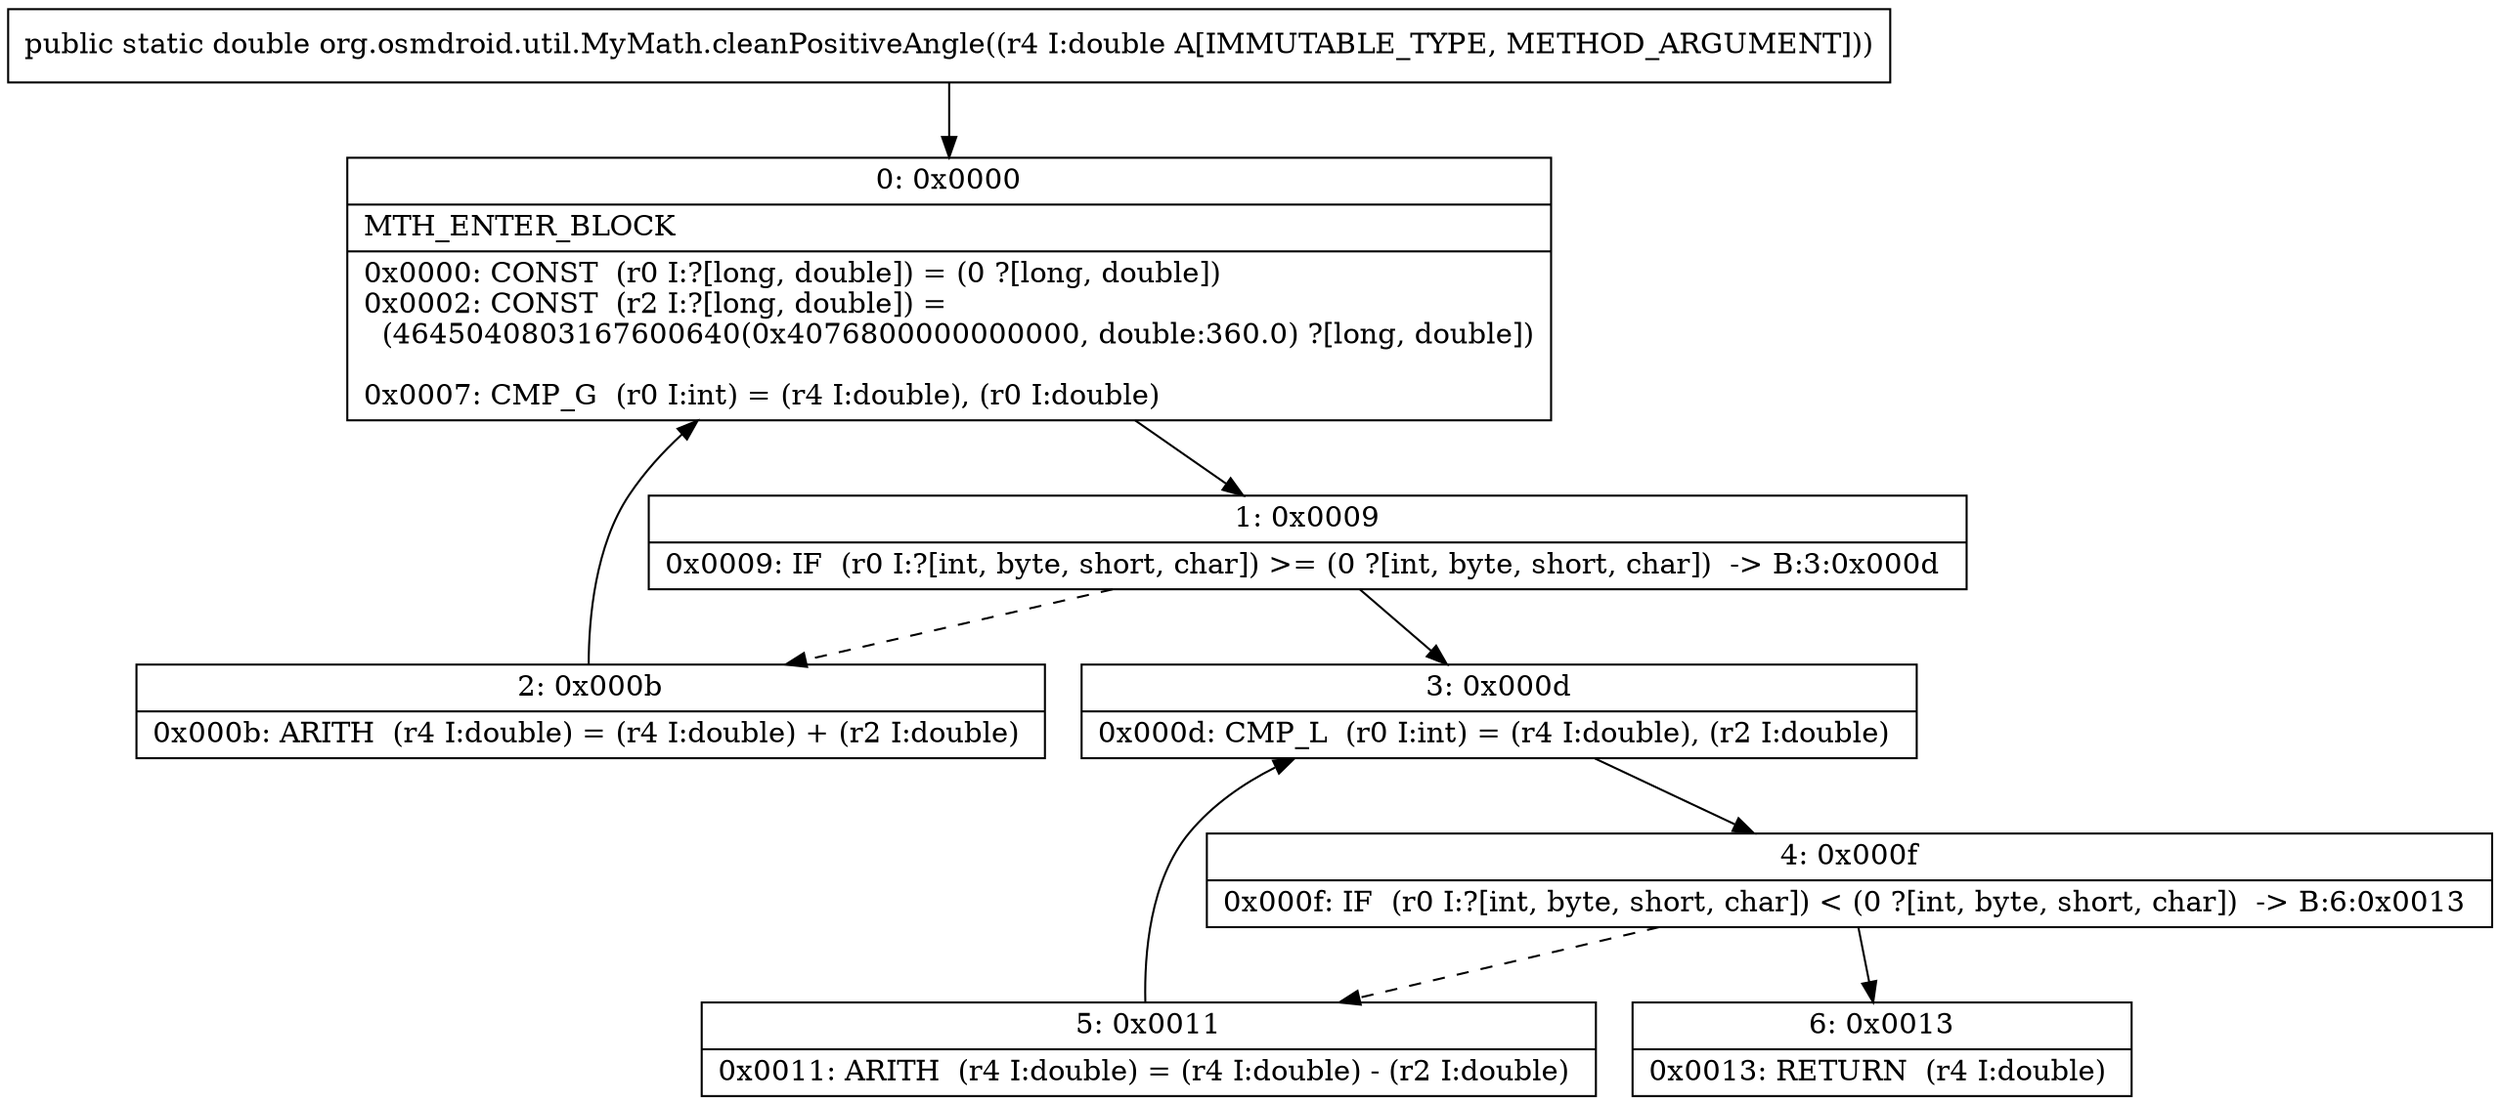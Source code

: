 digraph "CFG fororg.osmdroid.util.MyMath.cleanPositiveAngle(D)D" {
Node_0 [shape=record,label="{0\:\ 0x0000|MTH_ENTER_BLOCK\l|0x0000: CONST  (r0 I:?[long, double]) = (0 ?[long, double]) \l0x0002: CONST  (r2 I:?[long, double]) = \l  (4645040803167600640(0x4076800000000000, double:360.0) ?[long, double])\l \l0x0007: CMP_G  (r0 I:int) = (r4 I:double), (r0 I:double) \l}"];
Node_1 [shape=record,label="{1\:\ 0x0009|0x0009: IF  (r0 I:?[int, byte, short, char]) \>= (0 ?[int, byte, short, char])  \-\> B:3:0x000d \l}"];
Node_2 [shape=record,label="{2\:\ 0x000b|0x000b: ARITH  (r4 I:double) = (r4 I:double) + (r2 I:double) \l}"];
Node_3 [shape=record,label="{3\:\ 0x000d|0x000d: CMP_L  (r0 I:int) = (r4 I:double), (r2 I:double) \l}"];
Node_4 [shape=record,label="{4\:\ 0x000f|0x000f: IF  (r0 I:?[int, byte, short, char]) \< (0 ?[int, byte, short, char])  \-\> B:6:0x0013 \l}"];
Node_5 [shape=record,label="{5\:\ 0x0011|0x0011: ARITH  (r4 I:double) = (r4 I:double) \- (r2 I:double) \l}"];
Node_6 [shape=record,label="{6\:\ 0x0013|0x0013: RETURN  (r4 I:double) \l}"];
MethodNode[shape=record,label="{public static double org.osmdroid.util.MyMath.cleanPositiveAngle((r4 I:double A[IMMUTABLE_TYPE, METHOD_ARGUMENT])) }"];
MethodNode -> Node_0;
Node_0 -> Node_1;
Node_1 -> Node_2[style=dashed];
Node_1 -> Node_3;
Node_2 -> Node_0;
Node_3 -> Node_4;
Node_4 -> Node_5[style=dashed];
Node_4 -> Node_6;
Node_5 -> Node_3;
}


